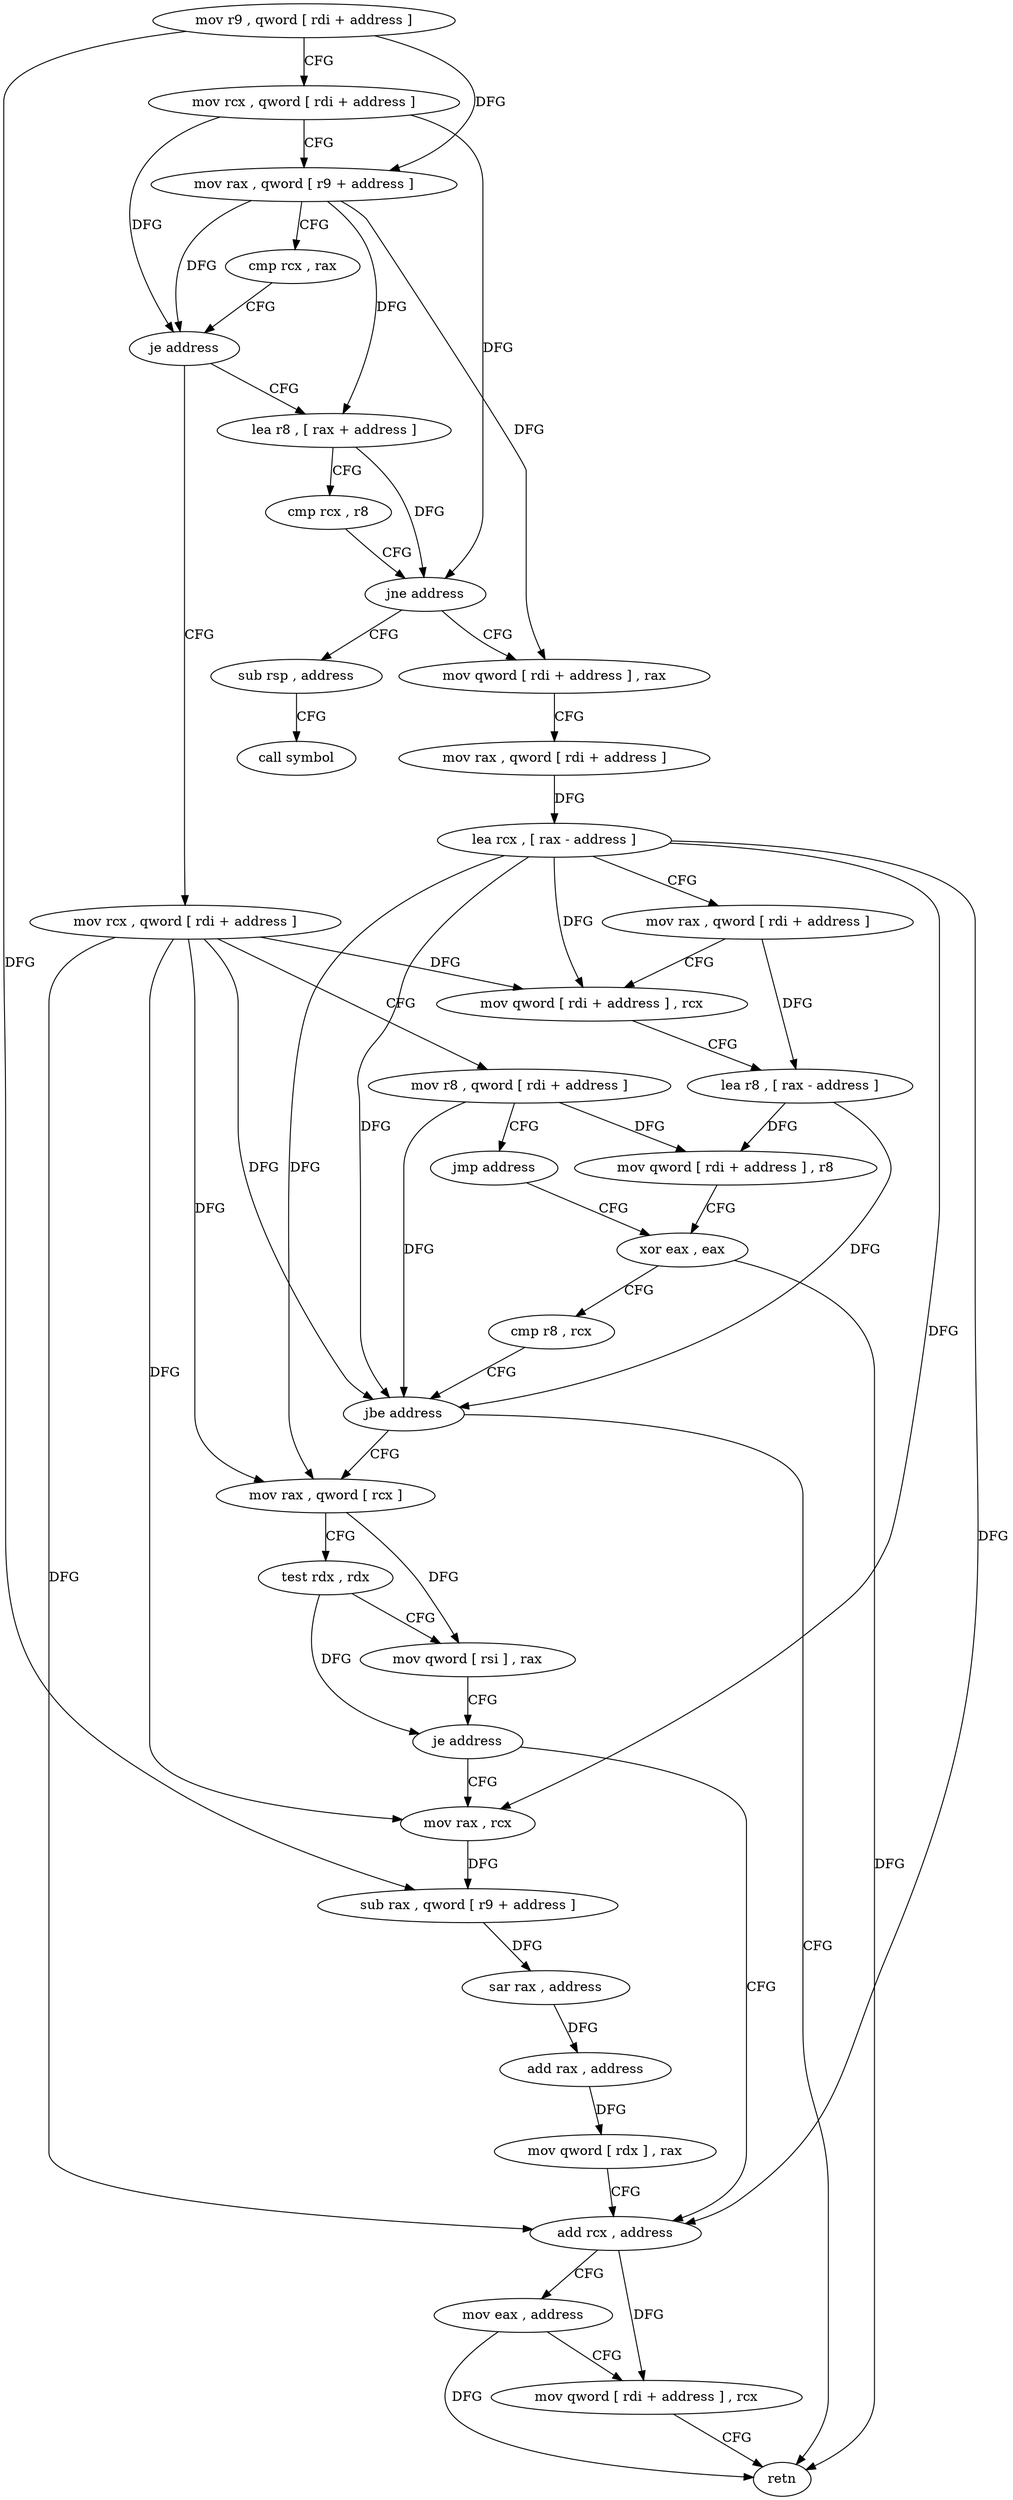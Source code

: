 digraph "func" {
"156128" [label = "mov r9 , qword [ rdi + address ]" ]
"156132" [label = "mov rcx , qword [ rdi + address ]" ]
"156136" [label = "mov rax , qword [ r9 + address ]" ]
"156140" [label = "cmp rcx , rax" ]
"156143" [label = "je address" ]
"156240" [label = "mov rcx , qword [ rdi + address ]" ]
"156145" [label = "lea r8 , [ rax + address ]" ]
"156244" [label = "mov r8 , qword [ rdi + address ]" ]
"156248" [label = "jmp address" ]
"156182" [label = "xor eax , eax" ]
"156149" [label = "cmp rcx , r8" ]
"156152" [label = "jne address" ]
"156250" [label = "sub rsp , address" ]
"156154" [label = "mov qword [ rdi + address ] , rax" ]
"156184" [label = "cmp r8 , rcx" ]
"156187" [label = "jbe address" ]
"156231" [label = "retn" ]
"156189" [label = "mov rax , qword [ rcx ]" ]
"156254" [label = "call symbol" ]
"156158" [label = "mov rax , qword [ rdi + address ]" ]
"156162" [label = "lea rcx , [ rax - address ]" ]
"156166" [label = "mov rax , qword [ rdi + address ]" ]
"156170" [label = "mov qword [ rdi + address ] , rcx" ]
"156174" [label = "lea r8 , [ rax - address ]" ]
"156178" [label = "mov qword [ rdi + address ] , r8" ]
"156192" [label = "test rdx , rdx" ]
"156195" [label = "mov qword [ rsi ] , rax" ]
"156198" [label = "je address" ]
"156218" [label = "add rcx , address" ]
"156200" [label = "mov rax , rcx" ]
"156222" [label = "mov eax , address" ]
"156227" [label = "mov qword [ rdi + address ] , rcx" ]
"156203" [label = "sub rax , qword [ r9 + address ]" ]
"156207" [label = "sar rax , address" ]
"156211" [label = "add rax , address" ]
"156215" [label = "mov qword [ rdx ] , rax" ]
"156128" -> "156132" [ label = "CFG" ]
"156128" -> "156136" [ label = "DFG" ]
"156128" -> "156203" [ label = "DFG" ]
"156132" -> "156136" [ label = "CFG" ]
"156132" -> "156143" [ label = "DFG" ]
"156132" -> "156152" [ label = "DFG" ]
"156136" -> "156140" [ label = "CFG" ]
"156136" -> "156143" [ label = "DFG" ]
"156136" -> "156145" [ label = "DFG" ]
"156136" -> "156154" [ label = "DFG" ]
"156140" -> "156143" [ label = "CFG" ]
"156143" -> "156240" [ label = "CFG" ]
"156143" -> "156145" [ label = "CFG" ]
"156240" -> "156244" [ label = "CFG" ]
"156240" -> "156187" [ label = "DFG" ]
"156240" -> "156170" [ label = "DFG" ]
"156240" -> "156189" [ label = "DFG" ]
"156240" -> "156218" [ label = "DFG" ]
"156240" -> "156200" [ label = "DFG" ]
"156145" -> "156149" [ label = "CFG" ]
"156145" -> "156152" [ label = "DFG" ]
"156244" -> "156248" [ label = "CFG" ]
"156244" -> "156187" [ label = "DFG" ]
"156244" -> "156178" [ label = "DFG" ]
"156248" -> "156182" [ label = "CFG" ]
"156182" -> "156184" [ label = "CFG" ]
"156182" -> "156231" [ label = "DFG" ]
"156149" -> "156152" [ label = "CFG" ]
"156152" -> "156250" [ label = "CFG" ]
"156152" -> "156154" [ label = "CFG" ]
"156250" -> "156254" [ label = "CFG" ]
"156154" -> "156158" [ label = "CFG" ]
"156184" -> "156187" [ label = "CFG" ]
"156187" -> "156231" [ label = "CFG" ]
"156187" -> "156189" [ label = "CFG" ]
"156189" -> "156192" [ label = "CFG" ]
"156189" -> "156195" [ label = "DFG" ]
"156158" -> "156162" [ label = "DFG" ]
"156162" -> "156166" [ label = "CFG" ]
"156162" -> "156187" [ label = "DFG" ]
"156162" -> "156170" [ label = "DFG" ]
"156162" -> "156189" [ label = "DFG" ]
"156162" -> "156218" [ label = "DFG" ]
"156162" -> "156200" [ label = "DFG" ]
"156166" -> "156170" [ label = "CFG" ]
"156166" -> "156174" [ label = "DFG" ]
"156170" -> "156174" [ label = "CFG" ]
"156174" -> "156178" [ label = "DFG" ]
"156174" -> "156187" [ label = "DFG" ]
"156178" -> "156182" [ label = "CFG" ]
"156192" -> "156195" [ label = "CFG" ]
"156192" -> "156198" [ label = "DFG" ]
"156195" -> "156198" [ label = "CFG" ]
"156198" -> "156218" [ label = "CFG" ]
"156198" -> "156200" [ label = "CFG" ]
"156218" -> "156222" [ label = "CFG" ]
"156218" -> "156227" [ label = "DFG" ]
"156200" -> "156203" [ label = "DFG" ]
"156222" -> "156227" [ label = "CFG" ]
"156222" -> "156231" [ label = "DFG" ]
"156227" -> "156231" [ label = "CFG" ]
"156203" -> "156207" [ label = "DFG" ]
"156207" -> "156211" [ label = "DFG" ]
"156211" -> "156215" [ label = "DFG" ]
"156215" -> "156218" [ label = "CFG" ]
}
